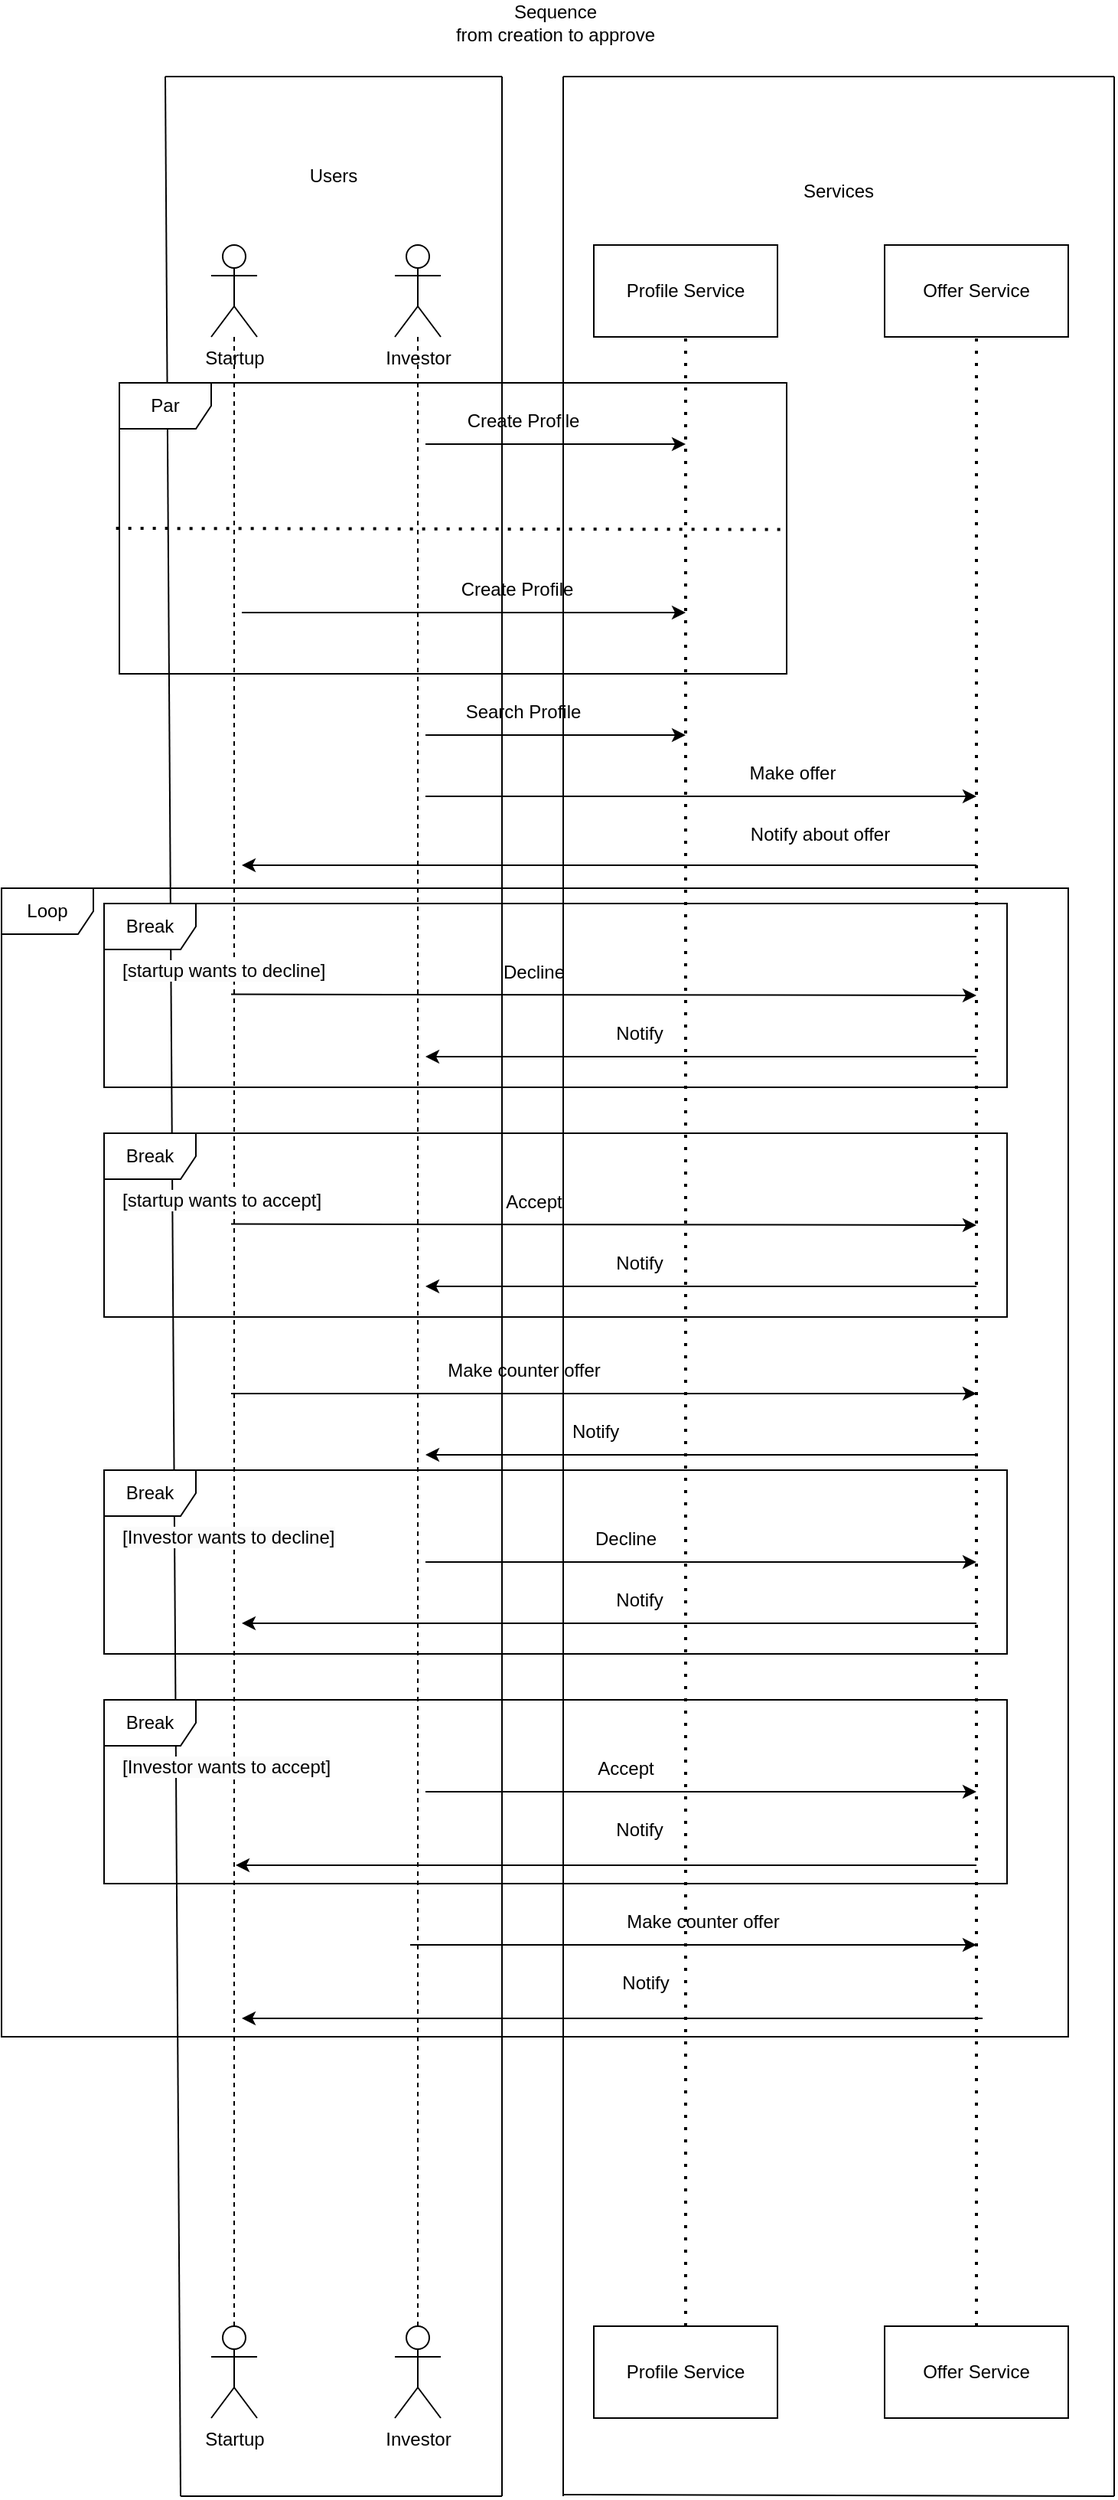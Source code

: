 <mxfile version="22.1.2" type="device">
  <diagram name="Page-1" id="U4qbdojNIGdN7O4t-7Bz">
    <mxGraphModel dx="1485" dy="2234" grid="1" gridSize="10" guides="1" tooltips="1" connect="1" arrows="1" fold="1" page="1" pageScale="1" pageWidth="827" pageHeight="1169" math="0" shadow="0">
      <root>
        <mxCell id="0" />
        <mxCell id="1" parent="0" />
        <mxCell id="BkwX3oPNmdKs_DWfo5Ue-1" value="Startup" style="shape=umlActor;verticalLabelPosition=bottom;verticalAlign=top;html=1;outlineConnect=0;" vertex="1" parent="1">
          <mxGeometry x="210" y="110" width="30" height="60" as="geometry" />
        </mxCell>
        <mxCell id="BkwX3oPNmdKs_DWfo5Ue-2" value="Investor" style="shape=umlActor;verticalLabelPosition=bottom;verticalAlign=top;html=1;outlineConnect=0;" vertex="1" parent="1">
          <mxGeometry x="330" y="110" width="30" height="60" as="geometry" />
        </mxCell>
        <mxCell id="BkwX3oPNmdKs_DWfo5Ue-5" value="Users" style="text;html=1;strokeColor=none;fillColor=none;align=center;verticalAlign=middle;whiteSpace=wrap;rounded=0;" vertex="1" parent="1">
          <mxGeometry x="260" y="50" width="60" height="30" as="geometry" />
        </mxCell>
        <mxCell id="BkwX3oPNmdKs_DWfo5Ue-6" value="Profile Service" style="rounded=0;whiteSpace=wrap;html=1;" vertex="1" parent="1">
          <mxGeometry x="460" y="110" width="120" height="60" as="geometry" />
        </mxCell>
        <mxCell id="BkwX3oPNmdKs_DWfo5Ue-7" value="Offer Service" style="rounded=0;whiteSpace=wrap;html=1;" vertex="1" parent="1">
          <mxGeometry x="650" y="110" width="120" height="60" as="geometry" />
        </mxCell>
        <mxCell id="BkwX3oPNmdKs_DWfo5Ue-10" value="Startup" style="shape=umlActor;verticalLabelPosition=bottom;verticalAlign=top;html=1;outlineConnect=0;" vertex="1" parent="1">
          <mxGeometry x="210" y="1469" width="30" height="60" as="geometry" />
        </mxCell>
        <mxCell id="BkwX3oPNmdKs_DWfo5Ue-11" value="Investor" style="shape=umlActor;verticalLabelPosition=bottom;verticalAlign=top;html=1;outlineConnect=0;" vertex="1" parent="1">
          <mxGeometry x="330" y="1469" width="30" height="60" as="geometry" />
        </mxCell>
        <mxCell id="BkwX3oPNmdKs_DWfo5Ue-13" value="Profile Service" style="rounded=0;whiteSpace=wrap;html=1;" vertex="1" parent="1">
          <mxGeometry x="460" y="1469" width="120" height="60" as="geometry" />
        </mxCell>
        <mxCell id="BkwX3oPNmdKs_DWfo5Ue-14" value="Offer Service" style="rounded=0;whiteSpace=wrap;html=1;" vertex="1" parent="1">
          <mxGeometry x="650" y="1469" width="120" height="60" as="geometry" />
        </mxCell>
        <mxCell id="BkwX3oPNmdKs_DWfo5Ue-20" value="Services" style="text;html=1;strokeColor=none;fillColor=none;align=center;verticalAlign=middle;whiteSpace=wrap;rounded=0;" vertex="1" parent="1">
          <mxGeometry x="590" y="60" width="60" height="30" as="geometry" />
        </mxCell>
        <mxCell id="BkwX3oPNmdKs_DWfo5Ue-26" value="" style="endArrow=none;dashed=1;html=1;dashPattern=1 3;strokeWidth=2;rounded=0;entryX=0.5;entryY=1;entryDx=0;entryDy=0;exitX=0.5;exitY=0;exitDx=0;exitDy=0;" edge="1" parent="1" source="BkwX3oPNmdKs_DWfo5Ue-14" target="BkwX3oPNmdKs_DWfo5Ue-7">
          <mxGeometry width="50" height="50" relative="1" as="geometry">
            <mxPoint x="850" y="560" as="sourcePoint" />
            <mxPoint x="730" y="230" as="targetPoint" />
          </mxGeometry>
        </mxCell>
        <mxCell id="BkwX3oPNmdKs_DWfo5Ue-29" value="" style="endArrow=none;dashed=1;html=1;dashPattern=1 3;strokeWidth=2;rounded=0;exitX=0.5;exitY=0;exitDx=0;exitDy=0;entryX=0.5;entryY=1;entryDx=0;entryDy=0;" edge="1" parent="1" source="BkwX3oPNmdKs_DWfo5Ue-13" target="BkwX3oPNmdKs_DWfo5Ue-6">
          <mxGeometry width="50" height="50" relative="1" as="geometry">
            <mxPoint x="800" y="550" as="sourcePoint" />
            <mxPoint x="850" y="500" as="targetPoint" />
          </mxGeometry>
        </mxCell>
        <mxCell id="BkwX3oPNmdKs_DWfo5Ue-31" value="" style="endArrow=none;dashed=1;html=1;rounded=0;exitX=0.5;exitY=0;exitDx=0;exitDy=0;exitPerimeter=0;" edge="1" parent="1" source="BkwX3oPNmdKs_DWfo5Ue-10" target="BkwX3oPNmdKs_DWfo5Ue-1">
          <mxGeometry width="50" height="50" relative="1" as="geometry">
            <mxPoint x="800" y="550" as="sourcePoint" />
            <mxPoint x="850" y="500" as="targetPoint" />
          </mxGeometry>
        </mxCell>
        <mxCell id="BkwX3oPNmdKs_DWfo5Ue-32" value="" style="endArrow=none;dashed=1;html=1;rounded=0;exitX=0.5;exitY=0;exitDx=0;exitDy=0;exitPerimeter=0;" edge="1" parent="1" source="BkwX3oPNmdKs_DWfo5Ue-11" target="BkwX3oPNmdKs_DWfo5Ue-2">
          <mxGeometry width="50" height="50" relative="1" as="geometry">
            <mxPoint x="380" y="780" as="sourcePoint" />
            <mxPoint x="850" y="500" as="targetPoint" />
          </mxGeometry>
        </mxCell>
        <mxCell id="BkwX3oPNmdKs_DWfo5Ue-33" value="" style="endArrow=none;html=1;rounded=0;" edge="1" parent="1">
          <mxGeometry width="50" height="50" relative="1" as="geometry">
            <mxPoint x="440" y="1580" as="sourcePoint" />
            <mxPoint x="440" as="targetPoint" />
          </mxGeometry>
        </mxCell>
        <mxCell id="BkwX3oPNmdKs_DWfo5Ue-34" value="" style="endArrow=none;html=1;rounded=0;" edge="1" parent="1">
          <mxGeometry width="50" height="50" relative="1" as="geometry">
            <mxPoint x="400" y="1580" as="sourcePoint" />
            <mxPoint x="400" as="targetPoint" />
          </mxGeometry>
        </mxCell>
        <mxCell id="BkwX3oPNmdKs_DWfo5Ue-35" value="" style="endArrow=none;html=1;rounded=0;" edge="1" parent="1">
          <mxGeometry width="50" height="50" relative="1" as="geometry">
            <mxPoint x="440" as="sourcePoint" />
            <mxPoint x="800" as="targetPoint" />
          </mxGeometry>
        </mxCell>
        <mxCell id="BkwX3oPNmdKs_DWfo5Ue-36" value="" style="endArrow=none;html=1;rounded=0;" edge="1" parent="1">
          <mxGeometry width="50" height="50" relative="1" as="geometry">
            <mxPoint x="800" as="sourcePoint" />
            <mxPoint x="800" y="1580" as="targetPoint" />
          </mxGeometry>
        </mxCell>
        <mxCell id="BkwX3oPNmdKs_DWfo5Ue-37" value="" style="endArrow=none;html=1;rounded=0;" edge="1" parent="1">
          <mxGeometry width="50" height="50" relative="1" as="geometry">
            <mxPoint x="440" y="1579" as="sourcePoint" />
            <mxPoint x="800" y="1580" as="targetPoint" />
          </mxGeometry>
        </mxCell>
        <mxCell id="BkwX3oPNmdKs_DWfo5Ue-39" value="" style="endArrow=none;html=1;rounded=0;" edge="1" parent="1">
          <mxGeometry width="50" height="50" relative="1" as="geometry">
            <mxPoint x="190" y="1580" as="sourcePoint" />
            <mxPoint x="180" as="targetPoint" />
          </mxGeometry>
        </mxCell>
        <mxCell id="BkwX3oPNmdKs_DWfo5Ue-40" value="" style="endArrow=none;html=1;rounded=0;" edge="1" parent="1">
          <mxGeometry width="50" height="50" relative="1" as="geometry">
            <mxPoint x="180" as="sourcePoint" />
            <mxPoint x="400" as="targetPoint" />
          </mxGeometry>
        </mxCell>
        <mxCell id="BkwX3oPNmdKs_DWfo5Ue-41" value="" style="endArrow=none;html=1;rounded=0;" edge="1" parent="1">
          <mxGeometry width="50" height="50" relative="1" as="geometry">
            <mxPoint x="190" y="1580" as="sourcePoint" />
            <mxPoint x="400" y="1580" as="targetPoint" />
          </mxGeometry>
        </mxCell>
        <mxCell id="BkwX3oPNmdKs_DWfo5Ue-42" value="" style="endArrow=classic;html=1;rounded=0;" edge="1" parent="1">
          <mxGeometry width="50" height="50" relative="1" as="geometry">
            <mxPoint x="350" y="240" as="sourcePoint" />
            <mxPoint x="520" y="240" as="targetPoint" />
          </mxGeometry>
        </mxCell>
        <mxCell id="BkwX3oPNmdKs_DWfo5Ue-44" value="Create Profile" style="text;html=1;strokeColor=none;fillColor=none;align=center;verticalAlign=middle;whiteSpace=wrap;rounded=0;" vertex="1" parent="1">
          <mxGeometry x="364" y="210" width="100" height="30" as="geometry" />
        </mxCell>
        <mxCell id="BkwX3oPNmdKs_DWfo5Ue-45" value="Par" style="shape=umlFrame;whiteSpace=wrap;html=1;pointerEvents=0;" vertex="1" parent="1">
          <mxGeometry x="150" y="200" width="436" height="190" as="geometry" />
        </mxCell>
        <mxCell id="BkwX3oPNmdKs_DWfo5Ue-46" value="" style="endArrow=none;dashed=1;html=1;dashPattern=1 3;strokeWidth=2;rounded=0;exitX=-0.005;exitY=0.5;exitDx=0;exitDy=0;exitPerimeter=0;entryX=0.998;entryY=0.504;entryDx=0;entryDy=0;entryPerimeter=0;" edge="1" parent="1" source="BkwX3oPNmdKs_DWfo5Ue-45" target="BkwX3oPNmdKs_DWfo5Ue-45">
          <mxGeometry width="50" height="50" relative="1" as="geometry">
            <mxPoint x="510" y="200" as="sourcePoint" />
            <mxPoint x="560" y="150" as="targetPoint" />
          </mxGeometry>
        </mxCell>
        <mxCell id="BkwX3oPNmdKs_DWfo5Ue-47" value="" style="endArrow=classic;html=1;rounded=0;" edge="1" parent="1">
          <mxGeometry width="50" height="50" relative="1" as="geometry">
            <mxPoint x="230" y="350" as="sourcePoint" />
            <mxPoint x="520" y="350" as="targetPoint" />
          </mxGeometry>
        </mxCell>
        <mxCell id="BkwX3oPNmdKs_DWfo5Ue-48" value="Create Profile" style="text;html=1;strokeColor=none;fillColor=none;align=center;verticalAlign=middle;whiteSpace=wrap;rounded=0;" vertex="1" parent="1">
          <mxGeometry x="360" y="320" width="100" height="30" as="geometry" />
        </mxCell>
        <mxCell id="BkwX3oPNmdKs_DWfo5Ue-49" value="" style="endArrow=classic;html=1;rounded=0;" edge="1" parent="1">
          <mxGeometry width="50" height="50" relative="1" as="geometry">
            <mxPoint x="350" y="430" as="sourcePoint" />
            <mxPoint x="520" y="430" as="targetPoint" />
          </mxGeometry>
        </mxCell>
        <mxCell id="BkwX3oPNmdKs_DWfo5Ue-50" value="Search Profile" style="text;html=1;strokeColor=none;fillColor=none;align=center;verticalAlign=middle;whiteSpace=wrap;rounded=0;" vertex="1" parent="1">
          <mxGeometry x="364" y="400" width="100" height="30" as="geometry" />
        </mxCell>
        <mxCell id="BkwX3oPNmdKs_DWfo5Ue-51" value="" style="endArrow=classic;html=1;rounded=0;" edge="1" parent="1">
          <mxGeometry width="50" height="50" relative="1" as="geometry">
            <mxPoint x="350" y="470" as="sourcePoint" />
            <mxPoint x="710" y="470" as="targetPoint" />
          </mxGeometry>
        </mxCell>
        <mxCell id="BkwX3oPNmdKs_DWfo5Ue-52" value="Make offer" style="text;html=1;strokeColor=none;fillColor=none;align=center;verticalAlign=middle;whiteSpace=wrap;rounded=0;" vertex="1" parent="1">
          <mxGeometry x="540" y="440" width="100" height="30" as="geometry" />
        </mxCell>
        <mxCell id="BkwX3oPNmdKs_DWfo5Ue-53" value="" style="endArrow=classic;html=1;rounded=0;" edge="1" parent="1">
          <mxGeometry width="50" height="50" relative="1" as="geometry">
            <mxPoint x="710" y="515" as="sourcePoint" />
            <mxPoint x="230" y="515" as="targetPoint" />
          </mxGeometry>
        </mxCell>
        <mxCell id="BkwX3oPNmdKs_DWfo5Ue-54" value="Notify about offer" style="text;html=1;strokeColor=none;fillColor=none;align=center;verticalAlign=middle;whiteSpace=wrap;rounded=0;" vertex="1" parent="1">
          <mxGeometry x="530" y="480" width="156" height="30" as="geometry" />
        </mxCell>
        <mxCell id="BkwX3oPNmdKs_DWfo5Ue-62" value="&lt;span style=&quot;color: rgb(0, 0, 0); font-family: Helvetica; font-size: 12px; font-style: normal; font-variant-ligatures: normal; font-variant-caps: normal; font-weight: 400; letter-spacing: normal; orphans: 2; text-align: center; text-indent: 0px; text-transform: none; widows: 2; word-spacing: 0px; -webkit-text-stroke-width: 0px; background-color: rgb(251, 251, 251); text-decoration-thickness: initial; text-decoration-style: initial; text-decoration-color: initial; float: none; display: inline !important;&quot;&gt;[startup wants to decline]&lt;/span&gt;" style="text;whiteSpace=wrap;html=1;" vertex="1" parent="1">
          <mxGeometry x="150" y="570" width="220" height="40" as="geometry" />
        </mxCell>
        <mxCell id="BkwX3oPNmdKs_DWfo5Ue-63" value="" style="endArrow=classic;html=1;rounded=0;" edge="1" parent="1">
          <mxGeometry width="50" height="50" relative="1" as="geometry">
            <mxPoint x="223" y="599.29" as="sourcePoint" />
            <mxPoint x="710" y="600" as="targetPoint" />
          </mxGeometry>
        </mxCell>
        <mxCell id="BkwX3oPNmdKs_DWfo5Ue-64" value="Decline" style="text;html=1;strokeColor=none;fillColor=none;align=center;verticalAlign=middle;whiteSpace=wrap;rounded=0;" vertex="1" parent="1">
          <mxGeometry x="391" y="570" width="60" height="30" as="geometry" />
        </mxCell>
        <mxCell id="BkwX3oPNmdKs_DWfo5Ue-65" value="Break" style="shape=umlFrame;whiteSpace=wrap;html=1;pointerEvents=0;" vertex="1" parent="1">
          <mxGeometry x="140" y="540" width="590" height="120" as="geometry" />
        </mxCell>
        <mxCell id="BkwX3oPNmdKs_DWfo5Ue-71" value="&lt;span style=&quot;color: rgb(0, 0, 0); font-family: Helvetica; font-size: 12px; font-style: normal; font-variant-ligatures: normal; font-variant-caps: normal; font-weight: 400; letter-spacing: normal; orphans: 2; text-align: center; text-indent: 0px; text-transform: none; widows: 2; word-spacing: 0px; -webkit-text-stroke-width: 0px; background-color: rgb(251, 251, 251); text-decoration-thickness: initial; text-decoration-style: initial; text-decoration-color: initial; float: none; display: inline !important;&quot;&gt;[startup wants to accept]&lt;/span&gt;" style="text;whiteSpace=wrap;html=1;" vertex="1" parent="1">
          <mxGeometry x="150" y="720" width="220" height="40" as="geometry" />
        </mxCell>
        <mxCell id="BkwX3oPNmdKs_DWfo5Ue-72" value="" style="endArrow=classic;html=1;rounded=0;" edge="1" parent="1">
          <mxGeometry width="50" height="50" relative="1" as="geometry">
            <mxPoint x="223" y="749.29" as="sourcePoint" />
            <mxPoint x="710" y="750" as="targetPoint" />
          </mxGeometry>
        </mxCell>
        <mxCell id="BkwX3oPNmdKs_DWfo5Ue-73" value="Accept" style="text;html=1;strokeColor=none;fillColor=none;align=center;verticalAlign=middle;whiteSpace=wrap;rounded=0;" vertex="1" parent="1">
          <mxGeometry x="391" y="720" width="60" height="30" as="geometry" />
        </mxCell>
        <mxCell id="BkwX3oPNmdKs_DWfo5Ue-74" value="Break" style="shape=umlFrame;whiteSpace=wrap;html=1;pointerEvents=0;" vertex="1" parent="1">
          <mxGeometry x="140" y="690" width="590" height="120" as="geometry" />
        </mxCell>
        <mxCell id="BkwX3oPNmdKs_DWfo5Ue-75" value="" style="endArrow=classic;html=1;rounded=0;" edge="1" parent="1">
          <mxGeometry width="50" height="50" relative="1" as="geometry">
            <mxPoint x="223" y="860" as="sourcePoint" />
            <mxPoint x="710" y="860" as="targetPoint" />
          </mxGeometry>
        </mxCell>
        <mxCell id="BkwX3oPNmdKs_DWfo5Ue-76" value="Make counter offer" style="text;html=1;strokeColor=none;fillColor=none;align=center;verticalAlign=middle;whiteSpace=wrap;rounded=0;" vertex="1" parent="1">
          <mxGeometry x="354.5" y="830" width="119" height="30" as="geometry" />
        </mxCell>
        <mxCell id="BkwX3oPNmdKs_DWfo5Ue-77" value="" style="endArrow=classic;html=1;rounded=0;" edge="1" parent="1">
          <mxGeometry width="50" height="50" relative="1" as="geometry">
            <mxPoint x="710" y="790" as="sourcePoint" />
            <mxPoint x="350" y="790" as="targetPoint" />
          </mxGeometry>
        </mxCell>
        <mxCell id="BkwX3oPNmdKs_DWfo5Ue-78" value="Notify" style="text;html=1;strokeColor=none;fillColor=none;align=center;verticalAlign=middle;whiteSpace=wrap;rounded=0;" vertex="1" parent="1">
          <mxGeometry x="460" y="760" width="60" height="30" as="geometry" />
        </mxCell>
        <mxCell id="BkwX3oPNmdKs_DWfo5Ue-79" value="" style="endArrow=classic;html=1;rounded=0;" edge="1" parent="1">
          <mxGeometry width="50" height="50" relative="1" as="geometry">
            <mxPoint x="710" y="640" as="sourcePoint" />
            <mxPoint x="350" y="640" as="targetPoint" />
          </mxGeometry>
        </mxCell>
        <mxCell id="BkwX3oPNmdKs_DWfo5Ue-80" value="Notify" style="text;html=1;strokeColor=none;fillColor=none;align=center;verticalAlign=middle;whiteSpace=wrap;rounded=0;" vertex="1" parent="1">
          <mxGeometry x="460" y="610" width="60" height="30" as="geometry" />
        </mxCell>
        <mxCell id="BkwX3oPNmdKs_DWfo5Ue-81" value="" style="endArrow=classic;html=1;rounded=0;" edge="1" parent="1">
          <mxGeometry width="50" height="50" relative="1" as="geometry">
            <mxPoint x="710" y="900" as="sourcePoint" />
            <mxPoint x="350" y="900" as="targetPoint" />
          </mxGeometry>
        </mxCell>
        <mxCell id="BkwX3oPNmdKs_DWfo5Ue-82" value="Notify" style="text;strokeColor=none;fillColor=none;align=left;verticalAlign=middle;spacingLeft=4;spacingRight=4;overflow=hidden;points=[[0,0.5],[1,0.5]];portConstraint=eastwest;rotatable=0;whiteSpace=wrap;html=1;" vertex="1" parent="1">
          <mxGeometry x="440" y="870" width="80" height="30" as="geometry" />
        </mxCell>
        <mxCell id="BkwX3oPNmdKs_DWfo5Ue-107" value="&lt;span style=&quot;color: rgb(0, 0, 0); font-family: Helvetica; font-size: 12px; font-style: normal; font-variant-ligatures: normal; font-variant-caps: normal; font-weight: 400; letter-spacing: normal; orphans: 2; text-align: center; text-indent: 0px; text-transform: none; widows: 2; word-spacing: 0px; -webkit-text-stroke-width: 0px; background-color: rgb(251, 251, 251); text-decoration-thickness: initial; text-decoration-style: initial; text-decoration-color: initial; float: none; display: inline !important;&quot;&gt;[Investor wants to decline]&lt;/span&gt;" style="text;whiteSpace=wrap;html=1;" vertex="1" parent="1">
          <mxGeometry x="150" y="940" width="220" height="40" as="geometry" />
        </mxCell>
        <mxCell id="BkwX3oPNmdKs_DWfo5Ue-108" value="" style="endArrow=classic;html=1;rounded=0;" edge="1" parent="1">
          <mxGeometry width="50" height="50" relative="1" as="geometry">
            <mxPoint x="350" y="970" as="sourcePoint" />
            <mxPoint x="710" y="970" as="targetPoint" />
          </mxGeometry>
        </mxCell>
        <mxCell id="BkwX3oPNmdKs_DWfo5Ue-109" value="Decline" style="text;html=1;strokeColor=none;fillColor=none;align=center;verticalAlign=middle;whiteSpace=wrap;rounded=0;" vertex="1" parent="1">
          <mxGeometry x="451" y="940" width="60" height="30" as="geometry" />
        </mxCell>
        <mxCell id="BkwX3oPNmdKs_DWfo5Ue-110" value="Break" style="shape=umlFrame;whiteSpace=wrap;html=1;pointerEvents=0;" vertex="1" parent="1">
          <mxGeometry x="140" y="910" width="590" height="120" as="geometry" />
        </mxCell>
        <mxCell id="BkwX3oPNmdKs_DWfo5Ue-111" value="&lt;span style=&quot;color: rgb(0, 0, 0); font-family: Helvetica; font-size: 12px; font-style: normal; font-variant-ligatures: normal; font-variant-caps: normal; font-weight: 400; letter-spacing: normal; orphans: 2; text-align: center; text-indent: 0px; text-transform: none; widows: 2; word-spacing: 0px; -webkit-text-stroke-width: 0px; background-color: rgb(251, 251, 251); text-decoration-thickness: initial; text-decoration-style: initial; text-decoration-color: initial; float: none; display: inline !important;&quot;&gt;[Investor wants to accept]&lt;/span&gt;" style="text;whiteSpace=wrap;html=1;" vertex="1" parent="1">
          <mxGeometry x="150" y="1090" width="220" height="40" as="geometry" />
        </mxCell>
        <mxCell id="BkwX3oPNmdKs_DWfo5Ue-112" value="" style="endArrow=classic;html=1;rounded=0;" edge="1" parent="1">
          <mxGeometry width="50" height="50" relative="1" as="geometry">
            <mxPoint x="350" y="1120" as="sourcePoint" />
            <mxPoint x="710" y="1120" as="targetPoint" />
          </mxGeometry>
        </mxCell>
        <mxCell id="BkwX3oPNmdKs_DWfo5Ue-113" value="Accept" style="text;html=1;strokeColor=none;fillColor=none;align=center;verticalAlign=middle;whiteSpace=wrap;rounded=0;" vertex="1" parent="1">
          <mxGeometry x="451" y="1090" width="60" height="30" as="geometry" />
        </mxCell>
        <mxCell id="BkwX3oPNmdKs_DWfo5Ue-114" value="Break" style="shape=umlFrame;whiteSpace=wrap;html=1;pointerEvents=0;" vertex="1" parent="1">
          <mxGeometry x="140" y="1060" width="590" height="120" as="geometry" />
        </mxCell>
        <mxCell id="BkwX3oPNmdKs_DWfo5Ue-115" value="" style="endArrow=classic;html=1;rounded=0;" edge="1" parent="1">
          <mxGeometry width="50" height="50" relative="1" as="geometry">
            <mxPoint x="710" y="1168" as="sourcePoint" />
            <mxPoint x="226" y="1168" as="targetPoint" />
          </mxGeometry>
        </mxCell>
        <mxCell id="BkwX3oPNmdKs_DWfo5Ue-116" value="Notify" style="text;html=1;strokeColor=none;fillColor=none;align=center;verticalAlign=middle;whiteSpace=wrap;rounded=0;" vertex="1" parent="1">
          <mxGeometry x="460" y="1130" width="60" height="30" as="geometry" />
        </mxCell>
        <mxCell id="BkwX3oPNmdKs_DWfo5Ue-117" value="" style="endArrow=classic;html=1;rounded=0;" edge="1" parent="1">
          <mxGeometry width="50" height="50" relative="1" as="geometry">
            <mxPoint x="710" y="1010" as="sourcePoint" />
            <mxPoint x="230" y="1010" as="targetPoint" />
          </mxGeometry>
        </mxCell>
        <mxCell id="BkwX3oPNmdKs_DWfo5Ue-118" value="Notify" style="text;html=1;strokeColor=none;fillColor=none;align=center;verticalAlign=middle;whiteSpace=wrap;rounded=0;" vertex="1" parent="1">
          <mxGeometry x="460" y="980" width="60" height="30" as="geometry" />
        </mxCell>
        <mxCell id="BkwX3oPNmdKs_DWfo5Ue-119" value="" style="endArrow=classic;html=1;rounded=0;" edge="1" parent="1">
          <mxGeometry width="50" height="50" relative="1" as="geometry">
            <mxPoint x="340" y="1220" as="sourcePoint" />
            <mxPoint x="710" y="1220" as="targetPoint" />
          </mxGeometry>
        </mxCell>
        <mxCell id="BkwX3oPNmdKs_DWfo5Ue-120" value="Make counter offer" style="text;html=1;strokeColor=none;fillColor=none;align=center;verticalAlign=middle;whiteSpace=wrap;rounded=0;" vertex="1" parent="1">
          <mxGeometry x="471.5" y="1190" width="119" height="30" as="geometry" />
        </mxCell>
        <mxCell id="BkwX3oPNmdKs_DWfo5Ue-121" value="" style="endArrow=classic;html=1;rounded=0;" edge="1" parent="1">
          <mxGeometry width="50" height="50" relative="1" as="geometry">
            <mxPoint x="714" y="1268" as="sourcePoint" />
            <mxPoint x="230" y="1268" as="targetPoint" />
          </mxGeometry>
        </mxCell>
        <mxCell id="BkwX3oPNmdKs_DWfo5Ue-122" value="Notify" style="text;html=1;strokeColor=none;fillColor=none;align=center;verticalAlign=middle;whiteSpace=wrap;rounded=0;" vertex="1" parent="1">
          <mxGeometry x="464" y="1230" width="60" height="30" as="geometry" />
        </mxCell>
        <mxCell id="BkwX3oPNmdKs_DWfo5Ue-123" value="Loop" style="shape=umlFrame;whiteSpace=wrap;html=1;pointerEvents=0;" vertex="1" parent="1">
          <mxGeometry x="73" y="530" width="697" height="750" as="geometry" />
        </mxCell>
        <mxCell id="BkwX3oPNmdKs_DWfo5Ue-124" value="Sequence &lt;br&gt;from creation to approve" style="text;html=1;strokeColor=none;fillColor=none;align=center;verticalAlign=middle;whiteSpace=wrap;rounded=0;" vertex="1" parent="1">
          <mxGeometry x="320" y="-50" width="230" height="30" as="geometry" />
        </mxCell>
      </root>
    </mxGraphModel>
  </diagram>
</mxfile>
